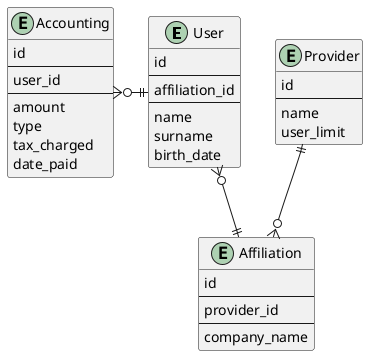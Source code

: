 @startuml

entity "User" as user {
    id
    --
    affiliation_id
    --
    name
    surname
    birth_date
}

entity "Affiliation" as affiliation {
    id
    --
    provider_id
    --
    company_name
}

entity "Provider" as provider {
    id
    --
    name
    user_limit
}

entity "Accounting" as accounting {
    id
    --
    user_id
    --
    amount
    type
    tax_charged
    date_paid
}

user }o--|| affiliation
accounting }o-right-|| user
provider ||--o{ affiliation

@enduml